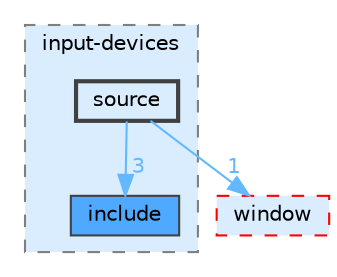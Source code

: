 digraph "lib/core/input-devices/source"
{
 // LATEX_PDF_SIZE
  bgcolor="transparent";
  edge [fontname=Helvetica,fontsize=10,labelfontname=Helvetica,labelfontsize=10];
  node [fontname=Helvetica,fontsize=10,shape=box,height=0.2,width=0.4];
  compound=true
  subgraph clusterdir_4d774bf1c998380aae1c705a639e3000 {
    graph [ bgcolor="#daedff", pencolor="grey50", label="input-devices", fontname=Helvetica,fontsize=10 style="filled,dashed", URL="dir_4d774bf1c998380aae1c705a639e3000.html",tooltip=""]
  dir_4735449031e74bdaac4a876cd5f8b7ce [label="include", fillcolor="#4ea9ff", color="grey25", style="filled", URL="dir_4735449031e74bdaac4a876cd5f8b7ce.html",tooltip=""];
  dir_676d9a7258bffae2abcdc86ae28abfa0 [label="source", fillcolor="#daedff", color="grey25", style="filled,bold", URL="dir_676d9a7258bffae2abcdc86ae28abfa0.html",tooltip=""];
  }
  dir_2eb4d6a0926ce6cd9d2287e910bc6883 [label="window", fillcolor="#daedff", color="red", style="filled,dashed", URL="dir_2eb4d6a0926ce6cd9d2287e910bc6883.html",tooltip=""];
  dir_676d9a7258bffae2abcdc86ae28abfa0->dir_2eb4d6a0926ce6cd9d2287e910bc6883 [headlabel="1", labeldistance=1.5 headhref="dir_000019_000026.html" color="steelblue1" fontcolor="steelblue1"];
  dir_676d9a7258bffae2abcdc86ae28abfa0->dir_4735449031e74bdaac4a876cd5f8b7ce [headlabel="3", labeldistance=1.5 headhref="dir_000019_000007.html" color="steelblue1" fontcolor="steelblue1"];
}
